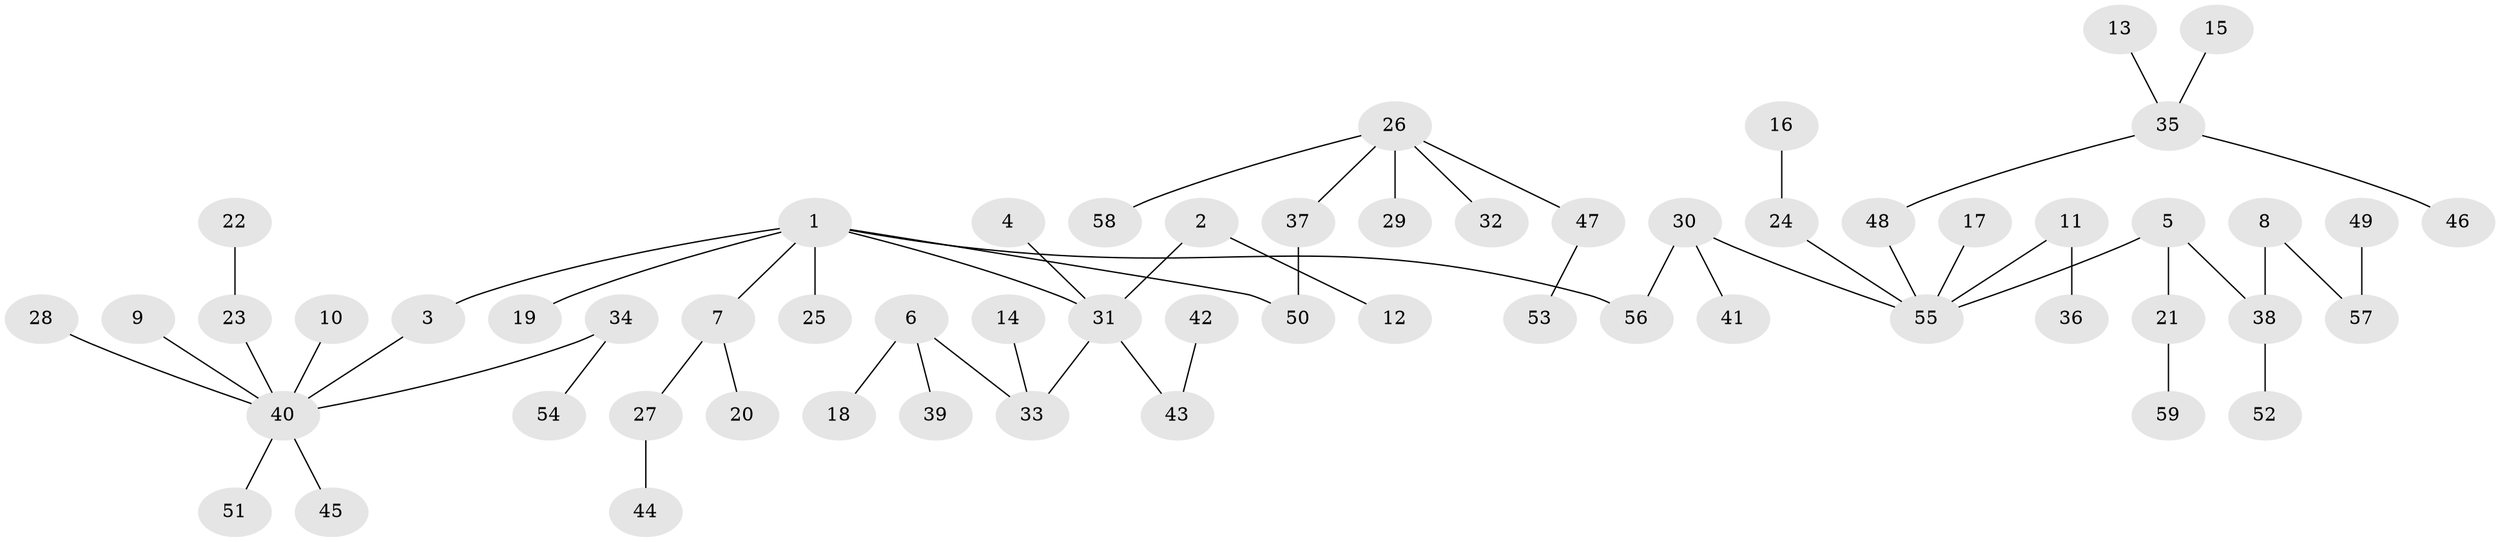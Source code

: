 // original degree distribution, {6: 0.03389830508474576, 3: 0.1271186440677966, 2: 0.2542372881355932, 4: 0.059322033898305086, 5: 0.01694915254237288, 8: 0.00847457627118644, 1: 0.5}
// Generated by graph-tools (version 1.1) at 2025/26/03/09/25 03:26:24]
// undirected, 59 vertices, 58 edges
graph export_dot {
graph [start="1"]
  node [color=gray90,style=filled];
  1;
  2;
  3;
  4;
  5;
  6;
  7;
  8;
  9;
  10;
  11;
  12;
  13;
  14;
  15;
  16;
  17;
  18;
  19;
  20;
  21;
  22;
  23;
  24;
  25;
  26;
  27;
  28;
  29;
  30;
  31;
  32;
  33;
  34;
  35;
  36;
  37;
  38;
  39;
  40;
  41;
  42;
  43;
  44;
  45;
  46;
  47;
  48;
  49;
  50;
  51;
  52;
  53;
  54;
  55;
  56;
  57;
  58;
  59;
  1 -- 3 [weight=1.0];
  1 -- 7 [weight=1.0];
  1 -- 19 [weight=1.0];
  1 -- 25 [weight=1.0];
  1 -- 31 [weight=1.0];
  1 -- 50 [weight=1.0];
  1 -- 56 [weight=1.0];
  2 -- 12 [weight=1.0];
  2 -- 31 [weight=1.0];
  3 -- 40 [weight=1.0];
  4 -- 31 [weight=1.0];
  5 -- 21 [weight=1.0];
  5 -- 38 [weight=1.0];
  5 -- 55 [weight=1.0];
  6 -- 18 [weight=1.0];
  6 -- 33 [weight=1.0];
  6 -- 39 [weight=1.0];
  7 -- 20 [weight=1.0];
  7 -- 27 [weight=1.0];
  8 -- 38 [weight=1.0];
  8 -- 57 [weight=1.0];
  9 -- 40 [weight=1.0];
  10 -- 40 [weight=1.0];
  11 -- 36 [weight=1.0];
  11 -- 55 [weight=1.0];
  13 -- 35 [weight=1.0];
  14 -- 33 [weight=1.0];
  15 -- 35 [weight=1.0];
  16 -- 24 [weight=1.0];
  17 -- 55 [weight=1.0];
  21 -- 59 [weight=1.0];
  22 -- 23 [weight=1.0];
  23 -- 40 [weight=1.0];
  24 -- 55 [weight=1.0];
  26 -- 29 [weight=1.0];
  26 -- 32 [weight=1.0];
  26 -- 37 [weight=1.0];
  26 -- 47 [weight=1.0];
  26 -- 58 [weight=1.0];
  27 -- 44 [weight=1.0];
  28 -- 40 [weight=1.0];
  30 -- 41 [weight=1.0];
  30 -- 55 [weight=1.0];
  30 -- 56 [weight=1.0];
  31 -- 33 [weight=1.0];
  31 -- 43 [weight=1.0];
  34 -- 40 [weight=1.0];
  34 -- 54 [weight=1.0];
  35 -- 46 [weight=1.0];
  35 -- 48 [weight=1.0];
  37 -- 50 [weight=1.0];
  38 -- 52 [weight=1.0];
  40 -- 45 [weight=1.0];
  40 -- 51 [weight=1.0];
  42 -- 43 [weight=1.0];
  47 -- 53 [weight=1.0];
  48 -- 55 [weight=1.0];
  49 -- 57 [weight=1.0];
}
